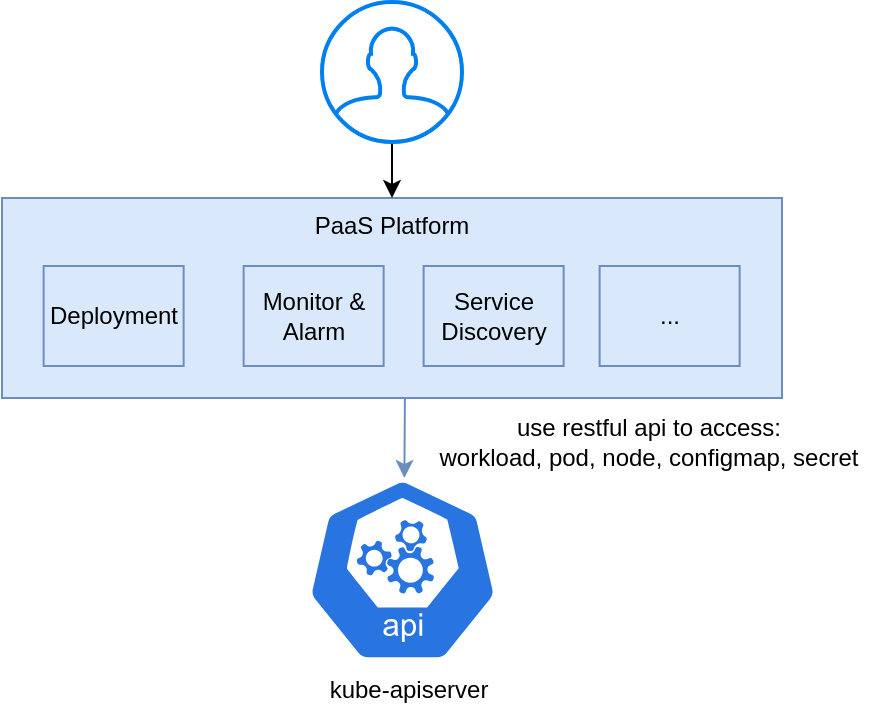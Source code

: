 <mxfile version="14.9.6" type="device"><diagram id="7czRtb6x3AY08L4hTOum" name="Page-1"><mxGraphModel dx="973" dy="1909" grid="1" gridSize="10" guides="1" tooltips="1" connect="1" arrows="1" fold="1" page="1" pageScale="1" pageWidth="827" pageHeight="1169" math="0" shadow="0"><root><mxCell id="0"/><mxCell id="1" parent="0"/><mxCell id="N7CPin7iWoqRAz4CZ6yJ-1" style="edgeStyle=orthogonalEdgeStyle;rounded=0;orthogonalLoop=1;jettySize=auto;html=1;fillColor=#dae8fc;strokeColor=#6c8ebf;" parent="1" source="N7CPin7iWoqRAz4CZ6yJ-8" edge="1"><mxGeometry relative="1" as="geometry"><mxPoint x="225.2" y="-902" as="targetPoint"/></mxGeometry></mxCell><mxCell id="N7CPin7iWoqRAz4CZ6yJ-5" value="PaaS Platform" style="rounded=0;whiteSpace=wrap;html=1;verticalAlign=top;fillColor=#dae8fc;strokeColor=#6c8ebf;" parent="1" vertex="1"><mxGeometry x="24" y="-1042" width="390" height="100" as="geometry"/></mxCell><mxCell id="N7CPin7iWoqRAz4CZ6yJ-8" value="Deployment" style="rounded=0;whiteSpace=wrap;html=1;fillColor=#dae8fc;strokeColor=#6c8ebf;" parent="1" vertex="1"><mxGeometry x="44.82" y="-1008" width="70" height="50" as="geometry"/></mxCell><mxCell id="N7CPin7iWoqRAz4CZ6yJ-9" value="Monitor &amp;amp; Alarm" style="rounded=0;whiteSpace=wrap;html=1;fillColor=#dae8fc;strokeColor=#6c8ebf;" parent="1" vertex="1"><mxGeometry x="144.82" y="-1008" width="70" height="50" as="geometry"/></mxCell><mxCell id="N7CPin7iWoqRAz4CZ6yJ-10" value="Service Discovery" style="rounded=0;whiteSpace=wrap;html=1;fillColor=#dae8fc;strokeColor=#6c8ebf;" parent="1" vertex="1"><mxGeometry x="234.82" y="-1008" width="70" height="50" as="geometry"/></mxCell><mxCell id="N7CPin7iWoqRAz4CZ6yJ-11" value="..." style="rounded=0;whiteSpace=wrap;html=1;fillColor=#dae8fc;strokeColor=#6c8ebf;" parent="1" vertex="1"><mxGeometry x="322.82" y="-1008" width="70" height="50" as="geometry"/></mxCell><mxCell id="N7CPin7iWoqRAz4CZ6yJ-12" style="edgeStyle=orthogonalEdgeStyle;rounded=0;orthogonalLoop=1;jettySize=auto;html=1;entryX=0.5;entryY=0;entryDx=0;entryDy=0;" parent="1" source="N7CPin7iWoqRAz4CZ6yJ-13" target="N7CPin7iWoqRAz4CZ6yJ-5" edge="1"><mxGeometry relative="1" as="geometry"/></mxCell><mxCell id="N7CPin7iWoqRAz4CZ6yJ-13" value="" style="html=1;verticalLabelPosition=bottom;align=center;labelBackgroundColor=#ffffff;verticalAlign=top;strokeWidth=2;strokeColor=#0080F0;shadow=0;dashed=0;shape=mxgraph.ios7.icons.user;" parent="1" vertex="1"><mxGeometry x="184" y="-1140" width="70" height="70" as="geometry"/></mxCell><mxCell id="N7CPin7iWoqRAz4CZ6yJ-15" value="use restful api to access: &lt;br&gt;workload, pod, node, configmap, secret" style="text;html=1;strokeColor=none;fillColor=none;align=center;verticalAlign=middle;whiteSpace=wrap;rounded=0;" parent="1" vertex="1"><mxGeometry x="234.82" y="-930" width="225.18" height="20" as="geometry"/></mxCell><mxCell id="TDkItOA1EiEj2shoNUfl-4" value="" style="group" vertex="1" connectable="0" parent="1"><mxGeometry x="157" y="-916" width="140" height="130" as="geometry"/></mxCell><mxCell id="TDkItOA1EiEj2shoNUfl-1" value="" style="html=1;dashed=0;whitespace=wrap;fillColor=#2875E2;strokeColor=#ffffff;points=[[0.005,0.63,0],[0.1,0.2,0],[0.9,0.2,0],[0.5,0,0],[0.995,0.63,0],[0.72,0.99,0],[0.5,1,0],[0.28,0.99,0]];shape=mxgraph.kubernetes.icon;prIcon=api" vertex="1" parent="TDkItOA1EiEj2shoNUfl-4"><mxGeometry x="19.18" width="96.23" height="120" as="geometry"/></mxCell><mxCell id="TDkItOA1EiEj2shoNUfl-2" value="kube-apiserver" style="text;html=1;align=center;verticalAlign=middle;resizable=0;points=[];autosize=1;strokeColor=none;" vertex="1" parent="TDkItOA1EiEj2shoNUfl-4"><mxGeometry x="25" y="110" width="90" height="20" as="geometry"/></mxCell></root></mxGraphModel></diagram></mxfile>